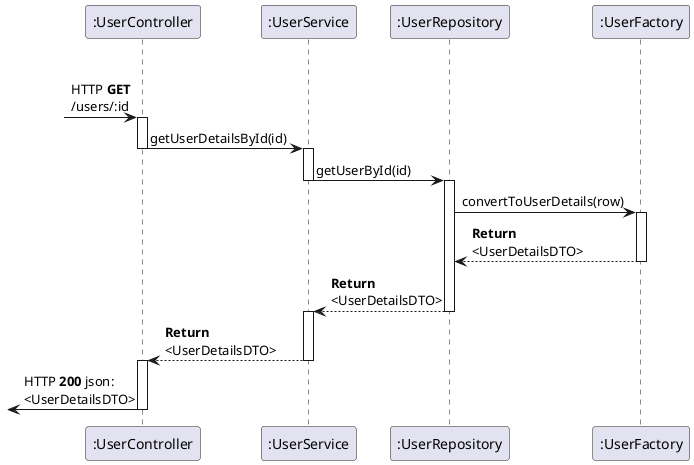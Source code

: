 @startuml
'https://plantuml.com/sequence-diagram

skinparam MaxMessageSize 100
participant ":UserController" as Controller
participant ":UserService" as Service
participant ":UserRepository" as Repository
participant ":UserFactory" as Factory

group HTTP GET /users/:id
    ?-> Controller    : HTTP **GET** /users/:id
    activate Controller

   Controller -> Service: getUserDetailsById(id)
   deactivate Controller
   activate Service

   Service -> Repository: getUserById(id)
   deactivate Service
   activate Repository

   Repository -> Factory: convertToUserDetails(row)
   activate Factory

   Factory --> Repository: **Return** <UserDetailsDTO>
   deactivate Factory

   Repository --> Service: **Return** <UserDetailsDTO>
   deactivate Repository

   activate Service
   Service --> Controller: **Return** <UserDetailsDTO>
   deactivate Service

   activate Controller
   ?<- Controller    : HTTP **200** json: <UserDetailsDTO>
   deactivate
@enduml